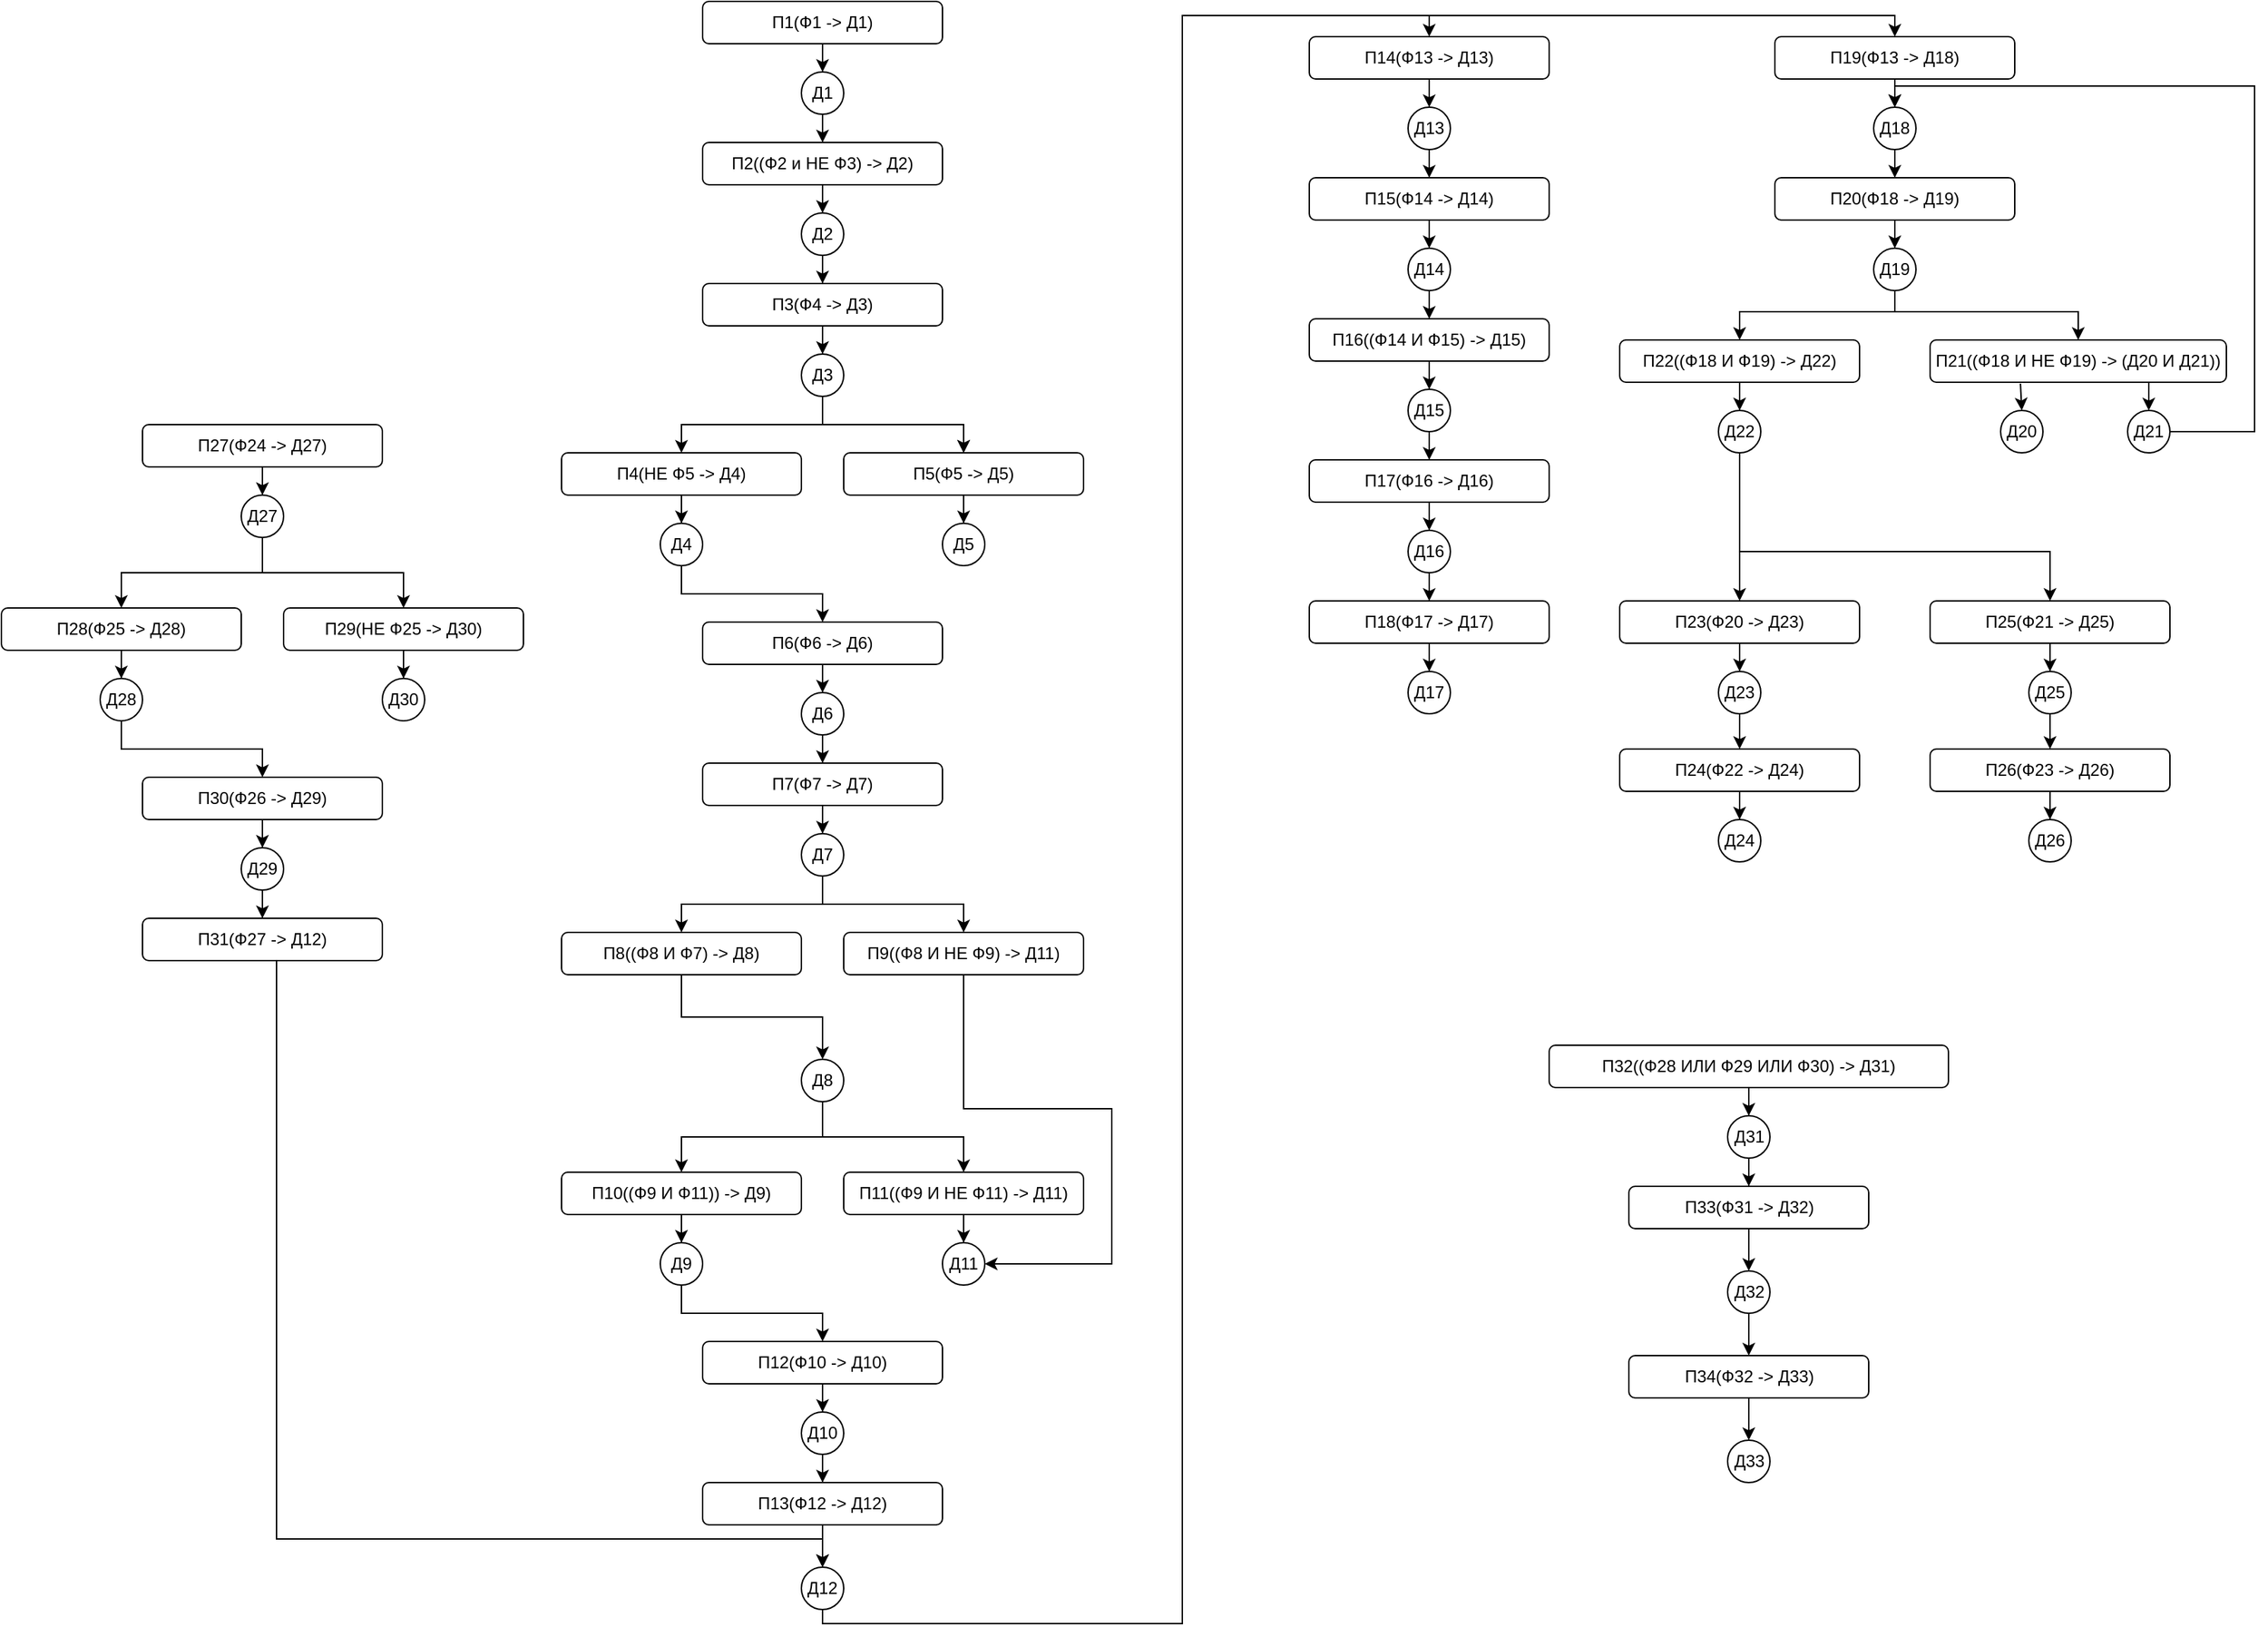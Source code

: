 <mxfile version="24.2.5" type="device">
  <diagram name="Page-1" id="ZLgIsd2GQY1Ue4OJyf-V">
    <mxGraphModel dx="1827" dy="2507" grid="1" gridSize="10" guides="1" tooltips="1" connect="1" arrows="1" fold="1" page="1" pageScale="1" pageWidth="1654" pageHeight="1169" math="0" shadow="0">
      <root>
        <mxCell id="0" />
        <mxCell id="1" parent="0" />
        <mxCell id="p7VZ8wHfGgYnBe9o3BZ7-6" value="" style="edgeStyle=orthogonalEdgeStyle;rounded=0;orthogonalLoop=1;jettySize=auto;html=1;" parent="1" source="p7VZ8wHfGgYnBe9o3BZ7-1" target="p7VZ8wHfGgYnBe9o3BZ7-3" edge="1">
          <mxGeometry relative="1" as="geometry" />
        </mxCell>
        <mxCell id="p7VZ8wHfGgYnBe9o3BZ7-1" value="П1(Ф1 -&amp;gt; Д1)" style="rounded=1;whiteSpace=wrap;html=1;" parent="1" vertex="1">
          <mxGeometry x="517" width="170" height="30" as="geometry" />
        </mxCell>
        <mxCell id="p7VZ8wHfGgYnBe9o3BZ7-14" value="" style="edgeStyle=orthogonalEdgeStyle;rounded=0;orthogonalLoop=1;jettySize=auto;html=1;" parent="1" source="p7VZ8wHfGgYnBe9o3BZ7-2" target="p7VZ8wHfGgYnBe9o3BZ7-8" edge="1">
          <mxGeometry relative="1" as="geometry" />
        </mxCell>
        <mxCell id="p7VZ8wHfGgYnBe9o3BZ7-2" value="П2((Ф2 и НЕ Ф3) -&amp;gt; Д2)" style="rounded=1;whiteSpace=wrap;html=1;" parent="1" vertex="1">
          <mxGeometry x="517" y="100" width="170" height="30" as="geometry" />
        </mxCell>
        <mxCell id="p7VZ8wHfGgYnBe9o3BZ7-5" style="edgeStyle=orthogonalEdgeStyle;rounded=0;orthogonalLoop=1;jettySize=auto;html=1;" parent="1" source="p7VZ8wHfGgYnBe9o3BZ7-3" target="p7VZ8wHfGgYnBe9o3BZ7-2" edge="1">
          <mxGeometry relative="1" as="geometry" />
        </mxCell>
        <mxCell id="p7VZ8wHfGgYnBe9o3BZ7-3" value="Д1" style="ellipse;whiteSpace=wrap;html=1;aspect=fixed;" parent="1" vertex="1">
          <mxGeometry x="587" y="50" width="30" height="30" as="geometry" />
        </mxCell>
        <mxCell id="p7VZ8wHfGgYnBe9o3BZ7-18" value="" style="edgeStyle=orthogonalEdgeStyle;rounded=0;orthogonalLoop=1;jettySize=auto;html=1;" parent="1" source="p7VZ8wHfGgYnBe9o3BZ7-7" target="p7VZ8wHfGgYnBe9o3BZ7-13" edge="1">
          <mxGeometry relative="1" as="geometry" />
        </mxCell>
        <mxCell id="p7VZ8wHfGgYnBe9o3BZ7-7" value="П3(Ф4 -&amp;gt; Д3)" style="rounded=1;whiteSpace=wrap;html=1;" parent="1" vertex="1">
          <mxGeometry x="517" y="200" width="170" height="30" as="geometry" />
        </mxCell>
        <mxCell id="p7VZ8wHfGgYnBe9o3BZ7-17" value="" style="edgeStyle=orthogonalEdgeStyle;rounded=0;orthogonalLoop=1;jettySize=auto;html=1;" parent="1" source="p7VZ8wHfGgYnBe9o3BZ7-8" target="p7VZ8wHfGgYnBe9o3BZ7-7" edge="1">
          <mxGeometry relative="1" as="geometry" />
        </mxCell>
        <mxCell id="p7VZ8wHfGgYnBe9o3BZ7-8" value="Д2" style="ellipse;whiteSpace=wrap;html=1;aspect=fixed;" parent="1" vertex="1">
          <mxGeometry x="587" y="150" width="30" height="30" as="geometry" />
        </mxCell>
        <mxCell id="p7VZ8wHfGgYnBe9o3BZ7-23" value="" style="edgeStyle=orthogonalEdgeStyle;rounded=0;orthogonalLoop=1;jettySize=auto;html=1;" parent="1" source="p7VZ8wHfGgYnBe9o3BZ7-13" target="p7VZ8wHfGgYnBe9o3BZ7-20" edge="1">
          <mxGeometry relative="1" as="geometry" />
        </mxCell>
        <mxCell id="p7VZ8wHfGgYnBe9o3BZ7-24" value="" style="edgeStyle=orthogonalEdgeStyle;rounded=0;orthogonalLoop=1;jettySize=auto;html=1;" parent="1" source="p7VZ8wHfGgYnBe9o3BZ7-13" target="p7VZ8wHfGgYnBe9o3BZ7-20" edge="1">
          <mxGeometry relative="1" as="geometry" />
        </mxCell>
        <mxCell id="p7VZ8wHfGgYnBe9o3BZ7-25" style="edgeStyle=orthogonalEdgeStyle;rounded=0;orthogonalLoop=1;jettySize=auto;html=1;" parent="1" source="p7VZ8wHfGgYnBe9o3BZ7-13" target="p7VZ8wHfGgYnBe9o3BZ7-19" edge="1">
          <mxGeometry relative="1" as="geometry" />
        </mxCell>
        <mxCell id="p7VZ8wHfGgYnBe9o3BZ7-13" value="Д3" style="ellipse;whiteSpace=wrap;html=1;aspect=fixed;" parent="1" vertex="1">
          <mxGeometry x="587" y="250" width="30" height="30" as="geometry" />
        </mxCell>
        <mxCell id="p7VZ8wHfGgYnBe9o3BZ7-27" value="" style="edgeStyle=orthogonalEdgeStyle;rounded=0;orthogonalLoop=1;jettySize=auto;html=1;" parent="1" source="p7VZ8wHfGgYnBe9o3BZ7-19" target="p7VZ8wHfGgYnBe9o3BZ7-21" edge="1">
          <mxGeometry relative="1" as="geometry" />
        </mxCell>
        <mxCell id="p7VZ8wHfGgYnBe9o3BZ7-19" value="П4(НЕ Ф5 -&amp;gt; Д4)" style="rounded=1;whiteSpace=wrap;html=1;" parent="1" vertex="1">
          <mxGeometry x="417" y="320" width="170" height="30" as="geometry" />
        </mxCell>
        <mxCell id="p7VZ8wHfGgYnBe9o3BZ7-26" value="" style="edgeStyle=orthogonalEdgeStyle;rounded=0;orthogonalLoop=1;jettySize=auto;html=1;" parent="1" source="p7VZ8wHfGgYnBe9o3BZ7-20" target="p7VZ8wHfGgYnBe9o3BZ7-22" edge="1">
          <mxGeometry relative="1" as="geometry" />
        </mxCell>
        <mxCell id="p7VZ8wHfGgYnBe9o3BZ7-20" value="П5(Ф5 -&amp;gt; Д5)" style="rounded=1;whiteSpace=wrap;html=1;" parent="1" vertex="1">
          <mxGeometry x="617" y="320" width="170" height="30" as="geometry" />
        </mxCell>
        <mxCell id="p7VZ8wHfGgYnBe9o3BZ7-29" style="edgeStyle=orthogonalEdgeStyle;rounded=0;orthogonalLoop=1;jettySize=auto;html=1;entryX=0.5;entryY=0;entryDx=0;entryDy=0;" parent="1" source="p7VZ8wHfGgYnBe9o3BZ7-21" target="p7VZ8wHfGgYnBe9o3BZ7-28" edge="1">
          <mxGeometry relative="1" as="geometry" />
        </mxCell>
        <mxCell id="p7VZ8wHfGgYnBe9o3BZ7-21" value="Д4" style="ellipse;whiteSpace=wrap;html=1;aspect=fixed;" parent="1" vertex="1">
          <mxGeometry x="487" y="370" width="30" height="30" as="geometry" />
        </mxCell>
        <mxCell id="p7VZ8wHfGgYnBe9o3BZ7-22" value="Д5" style="ellipse;whiteSpace=wrap;html=1;aspect=fixed;" parent="1" vertex="1">
          <mxGeometry x="687" y="370" width="30" height="30" as="geometry" />
        </mxCell>
        <mxCell id="p7VZ8wHfGgYnBe9o3BZ7-31" value="" style="edgeStyle=orthogonalEdgeStyle;rounded=0;orthogonalLoop=1;jettySize=auto;html=1;" parent="1" source="p7VZ8wHfGgYnBe9o3BZ7-28" target="p7VZ8wHfGgYnBe9o3BZ7-30" edge="1">
          <mxGeometry relative="1" as="geometry" />
        </mxCell>
        <mxCell id="p7VZ8wHfGgYnBe9o3BZ7-28" value="П6(Ф6 -&amp;gt; Д6)" style="rounded=1;whiteSpace=wrap;html=1;" parent="1" vertex="1">
          <mxGeometry x="517" y="440" width="170" height="30" as="geometry" />
        </mxCell>
        <mxCell id="p7VZ8wHfGgYnBe9o3BZ7-33" value="" style="edgeStyle=orthogonalEdgeStyle;rounded=0;orthogonalLoop=1;jettySize=auto;html=1;" parent="1" source="p7VZ8wHfGgYnBe9o3BZ7-30" target="p7VZ8wHfGgYnBe9o3BZ7-32" edge="1">
          <mxGeometry relative="1" as="geometry" />
        </mxCell>
        <mxCell id="p7VZ8wHfGgYnBe9o3BZ7-30" value="Д6" style="ellipse;whiteSpace=wrap;html=1;aspect=fixed;" parent="1" vertex="1">
          <mxGeometry x="587" y="490" width="30" height="30" as="geometry" />
        </mxCell>
        <mxCell id="p7VZ8wHfGgYnBe9o3BZ7-44" style="edgeStyle=orthogonalEdgeStyle;rounded=0;orthogonalLoop=1;jettySize=auto;html=1;entryX=0.5;entryY=0;entryDx=0;entryDy=0;" parent="1" source="p7VZ8wHfGgYnBe9o3BZ7-32" target="p7VZ8wHfGgYnBe9o3BZ7-34" edge="1">
          <mxGeometry relative="1" as="geometry" />
        </mxCell>
        <mxCell id="p7VZ8wHfGgYnBe9o3BZ7-32" value="П7(Ф7 -&amp;gt; Д7)" style="rounded=1;whiteSpace=wrap;html=1;" parent="1" vertex="1">
          <mxGeometry x="517" y="540" width="170" height="30" as="geometry" />
        </mxCell>
        <mxCell id="p7VZ8wHfGgYnBe9o3BZ7-45" value="" style="edgeStyle=orthogonalEdgeStyle;rounded=0;orthogonalLoop=1;jettySize=auto;html=1;" parent="1" source="p7VZ8wHfGgYnBe9o3BZ7-34" target="p7VZ8wHfGgYnBe9o3BZ7-39" edge="1">
          <mxGeometry relative="1" as="geometry" />
        </mxCell>
        <mxCell id="ZMnn8HYQ9eVqBwy3Rdqn-40" style="edgeStyle=orthogonalEdgeStyle;rounded=0;orthogonalLoop=1;jettySize=auto;html=1;" edge="1" parent="1" source="p7VZ8wHfGgYnBe9o3BZ7-34" target="ZMnn8HYQ9eVqBwy3Rdqn-39">
          <mxGeometry relative="1" as="geometry" />
        </mxCell>
        <mxCell id="p7VZ8wHfGgYnBe9o3BZ7-34" value="Д7" style="ellipse;whiteSpace=wrap;html=1;aspect=fixed;" parent="1" vertex="1">
          <mxGeometry x="587" y="590" width="30" height="30" as="geometry" />
        </mxCell>
        <mxCell id="ZMnn8HYQ9eVqBwy3Rdqn-34" style="edgeStyle=orthogonalEdgeStyle;rounded=0;orthogonalLoop=1;jettySize=auto;html=1;" edge="1" parent="1" source="p7VZ8wHfGgYnBe9o3BZ7-39" target="ZMnn8HYQ9eVqBwy3Rdqn-27">
          <mxGeometry relative="1" as="geometry" />
        </mxCell>
        <mxCell id="p7VZ8wHfGgYnBe9o3BZ7-39" value="П8((Ф8 И Ф7) -&amp;gt; Д8)" style="rounded=1;whiteSpace=wrap;html=1;" parent="1" vertex="1">
          <mxGeometry x="417" y="660" width="170" height="30" as="geometry" />
        </mxCell>
        <mxCell id="ZMnn8HYQ9eVqBwy3Rdqn-55" value="" style="edgeStyle=orthogonalEdgeStyle;rounded=0;orthogonalLoop=1;jettySize=auto;html=1;" edge="1" parent="1" source="ZMnn8HYQ9eVqBwy3Rdqn-5" target="ZMnn8HYQ9eVqBwy3Rdqn-54">
          <mxGeometry relative="1" as="geometry" />
        </mxCell>
        <mxCell id="ZMnn8HYQ9eVqBwy3Rdqn-5" value="Д10" style="ellipse;whiteSpace=wrap;html=1;aspect=fixed;" vertex="1" parent="1">
          <mxGeometry x="587" y="1000" width="30" height="30" as="geometry" />
        </mxCell>
        <mxCell id="ZMnn8HYQ9eVqBwy3Rdqn-25" value="Д11" style="ellipse;whiteSpace=wrap;html=1;aspect=fixed;" vertex="1" parent="1">
          <mxGeometry x="687" y="880" width="30" height="30" as="geometry" />
        </mxCell>
        <mxCell id="ZMnn8HYQ9eVqBwy3Rdqn-37" style="edgeStyle=orthogonalEdgeStyle;rounded=0;orthogonalLoop=1;jettySize=auto;html=1;" edge="1" parent="1" source="ZMnn8HYQ9eVqBwy3Rdqn-26" target="ZMnn8HYQ9eVqBwy3Rdqn-32">
          <mxGeometry relative="1" as="geometry" />
        </mxCell>
        <mxCell id="ZMnn8HYQ9eVqBwy3Rdqn-26" value="Д9" style="ellipse;whiteSpace=wrap;html=1;aspect=fixed;" vertex="1" parent="1">
          <mxGeometry x="487" y="880" width="30" height="30" as="geometry" />
        </mxCell>
        <mxCell id="ZMnn8HYQ9eVqBwy3Rdqn-35" style="edgeStyle=orthogonalEdgeStyle;rounded=0;orthogonalLoop=1;jettySize=auto;html=1;" edge="1" parent="1" source="ZMnn8HYQ9eVqBwy3Rdqn-27" target="ZMnn8HYQ9eVqBwy3Rdqn-31">
          <mxGeometry relative="1" as="geometry" />
        </mxCell>
        <mxCell id="ZMnn8HYQ9eVqBwy3Rdqn-47" style="edgeStyle=orthogonalEdgeStyle;rounded=0;orthogonalLoop=1;jettySize=auto;html=1;" edge="1" parent="1" source="ZMnn8HYQ9eVqBwy3Rdqn-27" target="ZMnn8HYQ9eVqBwy3Rdqn-44">
          <mxGeometry relative="1" as="geometry" />
        </mxCell>
        <mxCell id="ZMnn8HYQ9eVqBwy3Rdqn-27" value="Д8" style="ellipse;whiteSpace=wrap;html=1;aspect=fixed;" vertex="1" parent="1">
          <mxGeometry x="587" y="750" width="30" height="30" as="geometry" />
        </mxCell>
        <mxCell id="ZMnn8HYQ9eVqBwy3Rdqn-36" style="edgeStyle=orthogonalEdgeStyle;rounded=0;orthogonalLoop=1;jettySize=auto;html=1;" edge="1" parent="1" source="ZMnn8HYQ9eVqBwy3Rdqn-31" target="ZMnn8HYQ9eVqBwy3Rdqn-26">
          <mxGeometry relative="1" as="geometry" />
        </mxCell>
        <mxCell id="ZMnn8HYQ9eVqBwy3Rdqn-31" value="П10((&lt;span style=&quot;background-color: initial;&quot;&gt;Ф9 И Ф11)) -&amp;gt; Д9&lt;/span&gt;&lt;span style=&quot;background-color: initial;&quot;&gt;)&lt;/span&gt;" style="rounded=1;whiteSpace=wrap;html=1;" vertex="1" parent="1">
          <mxGeometry x="417" y="830" width="170" height="30" as="geometry" />
        </mxCell>
        <mxCell id="ZMnn8HYQ9eVqBwy3Rdqn-49" style="edgeStyle=orthogonalEdgeStyle;rounded=0;orthogonalLoop=1;jettySize=auto;html=1;" edge="1" parent="1" source="ZMnn8HYQ9eVqBwy3Rdqn-32" target="ZMnn8HYQ9eVqBwy3Rdqn-5">
          <mxGeometry relative="1" as="geometry" />
        </mxCell>
        <mxCell id="ZMnn8HYQ9eVqBwy3Rdqn-32" value="П12(Ф10 -&amp;gt; Д10)" style="rounded=1;whiteSpace=wrap;html=1;" vertex="1" parent="1">
          <mxGeometry x="517" y="950" width="170" height="30" as="geometry" />
        </mxCell>
        <mxCell id="ZMnn8HYQ9eVqBwy3Rdqn-137" style="edgeStyle=orthogonalEdgeStyle;rounded=0;orthogonalLoop=1;jettySize=auto;html=1;entryX=1;entryY=0.5;entryDx=0;entryDy=0;" edge="1" parent="1" source="ZMnn8HYQ9eVqBwy3Rdqn-39" target="ZMnn8HYQ9eVqBwy3Rdqn-25">
          <mxGeometry relative="1" as="geometry" />
        </mxCell>
        <mxCell id="ZMnn8HYQ9eVqBwy3Rdqn-39" value="П9((Ф8 И НЕ Ф9) -&amp;gt; Д11)" style="rounded=1;whiteSpace=wrap;html=1;" vertex="1" parent="1">
          <mxGeometry x="617" y="660" width="170" height="30" as="geometry" />
        </mxCell>
        <mxCell id="ZMnn8HYQ9eVqBwy3Rdqn-136" style="edgeStyle=orthogonalEdgeStyle;rounded=0;orthogonalLoop=1;jettySize=auto;html=1;entryX=0.5;entryY=0;entryDx=0;entryDy=0;" edge="1" parent="1" source="ZMnn8HYQ9eVqBwy3Rdqn-44" target="ZMnn8HYQ9eVqBwy3Rdqn-25">
          <mxGeometry relative="1" as="geometry" />
        </mxCell>
        <mxCell id="ZMnn8HYQ9eVqBwy3Rdqn-44" value="П11((Ф9 И НЕ Ф11) -&amp;gt; Д11)" style="rounded=1;whiteSpace=wrap;html=1;" vertex="1" parent="1">
          <mxGeometry x="617" y="830" width="170" height="30" as="geometry" />
        </mxCell>
        <mxCell id="ZMnn8HYQ9eVqBwy3Rdqn-63" style="edgeStyle=orthogonalEdgeStyle;rounded=0;orthogonalLoop=1;jettySize=auto;html=1;entryX=0.5;entryY=0;entryDx=0;entryDy=0;" edge="1" parent="1" source="ZMnn8HYQ9eVqBwy3Rdqn-52" target="ZMnn8HYQ9eVqBwy3Rdqn-59">
          <mxGeometry relative="1" as="geometry">
            <Array as="points">
              <mxPoint x="602" y="1150" />
              <mxPoint x="857" y="1150" />
              <mxPoint x="857" y="10" />
              <mxPoint x="1032" y="10" />
            </Array>
          </mxGeometry>
        </mxCell>
        <mxCell id="ZMnn8HYQ9eVqBwy3Rdqn-134" style="edgeStyle=orthogonalEdgeStyle;rounded=0;orthogonalLoop=1;jettySize=auto;html=1;entryX=0.5;entryY=0;entryDx=0;entryDy=0;" edge="1" parent="1" source="ZMnn8HYQ9eVqBwy3Rdqn-52" target="ZMnn8HYQ9eVqBwy3Rdqn-118">
          <mxGeometry relative="1" as="geometry">
            <Array as="points">
              <mxPoint x="602" y="1150" />
              <mxPoint x="857" y="1150" />
              <mxPoint x="857" y="10" />
              <mxPoint x="1362" y="10" />
            </Array>
          </mxGeometry>
        </mxCell>
        <mxCell id="ZMnn8HYQ9eVqBwy3Rdqn-52" value="Д12" style="ellipse;whiteSpace=wrap;html=1;aspect=fixed;" vertex="1" parent="1">
          <mxGeometry x="587" y="1110" width="30" height="30" as="geometry" />
        </mxCell>
        <mxCell id="ZMnn8HYQ9eVqBwy3Rdqn-53" style="edgeStyle=orthogonalEdgeStyle;rounded=0;orthogonalLoop=1;jettySize=auto;html=1;" edge="1" parent="1" source="ZMnn8HYQ9eVqBwy3Rdqn-54" target="ZMnn8HYQ9eVqBwy3Rdqn-52">
          <mxGeometry relative="1" as="geometry" />
        </mxCell>
        <mxCell id="ZMnn8HYQ9eVqBwy3Rdqn-54" value="П13(Ф12 -&amp;gt; Д12&lt;span style=&quot;background-color: initial;&quot;&gt;)&lt;/span&gt;" style="rounded=1;whiteSpace=wrap;html=1;" vertex="1" parent="1">
          <mxGeometry x="517" y="1050" width="170" height="30" as="geometry" />
        </mxCell>
        <mxCell id="ZMnn8HYQ9eVqBwy3Rdqn-56" value="" style="edgeStyle=orthogonalEdgeStyle;rounded=0;orthogonalLoop=1;jettySize=auto;html=1;" edge="1" parent="1" source="ZMnn8HYQ9eVqBwy3Rdqn-57" target="ZMnn8HYQ9eVqBwy3Rdqn-62">
          <mxGeometry relative="1" as="geometry" />
        </mxCell>
        <mxCell id="ZMnn8HYQ9eVqBwy3Rdqn-57" value="Д13" style="ellipse;whiteSpace=wrap;html=1;aspect=fixed;" vertex="1" parent="1">
          <mxGeometry x="1017" y="75" width="30" height="30" as="geometry" />
        </mxCell>
        <mxCell id="ZMnn8HYQ9eVqBwy3Rdqn-58" style="edgeStyle=orthogonalEdgeStyle;rounded=0;orthogonalLoop=1;jettySize=auto;html=1;" edge="1" parent="1" source="ZMnn8HYQ9eVqBwy3Rdqn-59" target="ZMnn8HYQ9eVqBwy3Rdqn-57">
          <mxGeometry relative="1" as="geometry" />
        </mxCell>
        <mxCell id="ZMnn8HYQ9eVqBwy3Rdqn-59" value="П14(Ф13 -&amp;gt; Д13)" style="rounded=1;whiteSpace=wrap;html=1;" vertex="1" parent="1">
          <mxGeometry x="947" y="25" width="170" height="30" as="geometry" />
        </mxCell>
        <mxCell id="ZMnn8HYQ9eVqBwy3Rdqn-68" value="" style="edgeStyle=orthogonalEdgeStyle;rounded=0;orthogonalLoop=1;jettySize=auto;html=1;" edge="1" parent="1" source="ZMnn8HYQ9eVqBwy3Rdqn-60" target="ZMnn8HYQ9eVqBwy3Rdqn-67">
          <mxGeometry relative="1" as="geometry" />
        </mxCell>
        <mxCell id="ZMnn8HYQ9eVqBwy3Rdqn-60" value="Д14" style="ellipse;whiteSpace=wrap;html=1;aspect=fixed;" vertex="1" parent="1">
          <mxGeometry x="1017" y="175" width="30" height="30" as="geometry" />
        </mxCell>
        <mxCell id="ZMnn8HYQ9eVqBwy3Rdqn-61" style="edgeStyle=orthogonalEdgeStyle;rounded=0;orthogonalLoop=1;jettySize=auto;html=1;" edge="1" parent="1" source="ZMnn8HYQ9eVqBwy3Rdqn-62" target="ZMnn8HYQ9eVqBwy3Rdqn-60">
          <mxGeometry relative="1" as="geometry" />
        </mxCell>
        <mxCell id="ZMnn8HYQ9eVqBwy3Rdqn-62" value="П15(Ф14 -&amp;gt; Д14&lt;span style=&quot;background-color: initial;&quot;&gt;)&lt;/span&gt;" style="rounded=1;whiteSpace=wrap;html=1;" vertex="1" parent="1">
          <mxGeometry x="947" y="125" width="170" height="30" as="geometry" />
        </mxCell>
        <mxCell id="ZMnn8HYQ9eVqBwy3Rdqn-72" value="" style="edgeStyle=orthogonalEdgeStyle;rounded=0;orthogonalLoop=1;jettySize=auto;html=1;" edge="1" parent="1" source="ZMnn8HYQ9eVqBwy3Rdqn-65" target="ZMnn8HYQ9eVqBwy3Rdqn-71">
          <mxGeometry relative="1" as="geometry" />
        </mxCell>
        <mxCell id="ZMnn8HYQ9eVqBwy3Rdqn-65" value="Д15" style="ellipse;whiteSpace=wrap;html=1;aspect=fixed;" vertex="1" parent="1">
          <mxGeometry x="1017" y="275" width="30" height="30" as="geometry" />
        </mxCell>
        <mxCell id="ZMnn8HYQ9eVqBwy3Rdqn-66" style="edgeStyle=orthogonalEdgeStyle;rounded=0;orthogonalLoop=1;jettySize=auto;html=1;" edge="1" parent="1" source="ZMnn8HYQ9eVqBwy3Rdqn-67" target="ZMnn8HYQ9eVqBwy3Rdqn-65">
          <mxGeometry relative="1" as="geometry" />
        </mxCell>
        <mxCell id="ZMnn8HYQ9eVqBwy3Rdqn-67" value="П16((Ф14 И Ф15) -&amp;gt; Д15&lt;span style=&quot;background-color: initial;&quot;&gt;)&lt;/span&gt;" style="rounded=1;whiteSpace=wrap;html=1;" vertex="1" parent="1">
          <mxGeometry x="947" y="225" width="170" height="30" as="geometry" />
        </mxCell>
        <mxCell id="ZMnn8HYQ9eVqBwy3Rdqn-76" value="" style="edgeStyle=orthogonalEdgeStyle;rounded=0;orthogonalLoop=1;jettySize=auto;html=1;" edge="1" parent="1" source="ZMnn8HYQ9eVqBwy3Rdqn-69" target="ZMnn8HYQ9eVqBwy3Rdqn-75">
          <mxGeometry relative="1" as="geometry" />
        </mxCell>
        <mxCell id="ZMnn8HYQ9eVqBwy3Rdqn-69" value="Д16" style="ellipse;whiteSpace=wrap;html=1;aspect=fixed;" vertex="1" parent="1">
          <mxGeometry x="1017" y="375" width="30" height="30" as="geometry" />
        </mxCell>
        <mxCell id="ZMnn8HYQ9eVqBwy3Rdqn-70" style="edgeStyle=orthogonalEdgeStyle;rounded=0;orthogonalLoop=1;jettySize=auto;html=1;" edge="1" parent="1" source="ZMnn8HYQ9eVqBwy3Rdqn-71" target="ZMnn8HYQ9eVqBwy3Rdqn-69">
          <mxGeometry relative="1" as="geometry" />
        </mxCell>
        <mxCell id="ZMnn8HYQ9eVqBwy3Rdqn-71" value="П17(Ф16 -&amp;gt; Д16&lt;span style=&quot;background-color: initial;&quot;&gt;)&lt;/span&gt;" style="rounded=1;whiteSpace=wrap;html=1;" vertex="1" parent="1">
          <mxGeometry x="947" y="325" width="170" height="30" as="geometry" />
        </mxCell>
        <mxCell id="ZMnn8HYQ9eVqBwy3Rdqn-73" value="Д17" style="ellipse;whiteSpace=wrap;html=1;aspect=fixed;" vertex="1" parent="1">
          <mxGeometry x="1017" y="475" width="30" height="30" as="geometry" />
        </mxCell>
        <mxCell id="ZMnn8HYQ9eVqBwy3Rdqn-74" style="edgeStyle=orthogonalEdgeStyle;rounded=0;orthogonalLoop=1;jettySize=auto;html=1;" edge="1" parent="1" source="ZMnn8HYQ9eVqBwy3Rdqn-75" target="ZMnn8HYQ9eVqBwy3Rdqn-73">
          <mxGeometry relative="1" as="geometry" />
        </mxCell>
        <mxCell id="ZMnn8HYQ9eVqBwy3Rdqn-75" value="П18(Ф17 -&amp;gt; Д17&lt;span style=&quot;background-color: initial;&quot;&gt;)&lt;/span&gt;" style="rounded=1;whiteSpace=wrap;html=1;" vertex="1" parent="1">
          <mxGeometry x="947" y="425" width="170" height="30" as="geometry" />
        </mxCell>
        <mxCell id="ZMnn8HYQ9eVqBwy3Rdqn-115" value="" style="edgeStyle=orthogonalEdgeStyle;rounded=0;orthogonalLoop=1;jettySize=auto;html=1;" edge="1" parent="1" source="ZMnn8HYQ9eVqBwy3Rdqn-116" target="ZMnn8HYQ9eVqBwy3Rdqn-122">
          <mxGeometry relative="1" as="geometry" />
        </mxCell>
        <mxCell id="ZMnn8HYQ9eVqBwy3Rdqn-116" value="Д18" style="ellipse;whiteSpace=wrap;html=1;aspect=fixed;" vertex="1" parent="1">
          <mxGeometry x="1347" y="75" width="30" height="30" as="geometry" />
        </mxCell>
        <mxCell id="ZMnn8HYQ9eVqBwy3Rdqn-117" style="edgeStyle=orthogonalEdgeStyle;rounded=0;orthogonalLoop=1;jettySize=auto;html=1;" edge="1" parent="1" source="ZMnn8HYQ9eVqBwy3Rdqn-118" target="ZMnn8HYQ9eVqBwy3Rdqn-116">
          <mxGeometry relative="1" as="geometry" />
        </mxCell>
        <mxCell id="ZMnn8HYQ9eVqBwy3Rdqn-118" value="П19(Ф13 -&amp;gt; Д18)" style="rounded=1;whiteSpace=wrap;html=1;" vertex="1" parent="1">
          <mxGeometry x="1277" y="25" width="170" height="30" as="geometry" />
        </mxCell>
        <mxCell id="ZMnn8HYQ9eVqBwy3Rdqn-142" style="edgeStyle=orthogonalEdgeStyle;rounded=0;orthogonalLoop=1;jettySize=auto;html=1;entryX=0.5;entryY=0;entryDx=0;entryDy=0;" edge="1" parent="1" source="ZMnn8HYQ9eVqBwy3Rdqn-120" target="ZMnn8HYQ9eVqBwy3Rdqn-140">
          <mxGeometry relative="1" as="geometry">
            <Array as="points">
              <mxPoint x="1362" y="220" />
              <mxPoint x="1252" y="220" />
            </Array>
          </mxGeometry>
        </mxCell>
        <mxCell id="ZMnn8HYQ9eVqBwy3Rdqn-146" style="edgeStyle=orthogonalEdgeStyle;rounded=0;orthogonalLoop=1;jettySize=auto;html=1;entryX=0.5;entryY=0;entryDx=0;entryDy=0;" edge="1" parent="1" source="ZMnn8HYQ9eVqBwy3Rdqn-120" target="ZMnn8HYQ9eVqBwy3Rdqn-145">
          <mxGeometry relative="1" as="geometry">
            <Array as="points">
              <mxPoint x="1362" y="220" />
              <mxPoint x="1492" y="220" />
            </Array>
          </mxGeometry>
        </mxCell>
        <mxCell id="ZMnn8HYQ9eVqBwy3Rdqn-120" value="Д19" style="ellipse;whiteSpace=wrap;html=1;aspect=fixed;" vertex="1" parent="1">
          <mxGeometry x="1347" y="175" width="30" height="30" as="geometry" />
        </mxCell>
        <mxCell id="ZMnn8HYQ9eVqBwy3Rdqn-121" style="edgeStyle=orthogonalEdgeStyle;rounded=0;orthogonalLoop=1;jettySize=auto;html=1;" edge="1" parent="1" source="ZMnn8HYQ9eVqBwy3Rdqn-122" target="ZMnn8HYQ9eVqBwy3Rdqn-120">
          <mxGeometry relative="1" as="geometry" />
        </mxCell>
        <mxCell id="ZMnn8HYQ9eVqBwy3Rdqn-122" value="П20(Ф18 -&amp;gt; Д19&lt;span style=&quot;background-color: initial;&quot;&gt;)&lt;/span&gt;" style="rounded=1;whiteSpace=wrap;html=1;" vertex="1" parent="1">
          <mxGeometry x="1277" y="125" width="170" height="30" as="geometry" />
        </mxCell>
        <mxCell id="ZMnn8HYQ9eVqBwy3Rdqn-172" style="edgeStyle=orthogonalEdgeStyle;rounded=0;orthogonalLoop=1;jettySize=auto;html=1;entryX=0.5;entryY=0;entryDx=0;entryDy=0;" edge="1" parent="1" source="ZMnn8HYQ9eVqBwy3Rdqn-138" target="ZMnn8HYQ9eVqBwy3Rdqn-156">
          <mxGeometry relative="1" as="geometry" />
        </mxCell>
        <mxCell id="ZMnn8HYQ9eVqBwy3Rdqn-173" style="edgeStyle=orthogonalEdgeStyle;rounded=0;orthogonalLoop=1;jettySize=auto;html=1;" edge="1" parent="1" source="ZMnn8HYQ9eVqBwy3Rdqn-138" target="ZMnn8HYQ9eVqBwy3Rdqn-168">
          <mxGeometry relative="1" as="geometry">
            <Array as="points">
              <mxPoint x="1252" y="390" />
              <mxPoint x="1472" y="390" />
            </Array>
          </mxGeometry>
        </mxCell>
        <mxCell id="ZMnn8HYQ9eVqBwy3Rdqn-138" value="Д22" style="ellipse;whiteSpace=wrap;html=1;aspect=fixed;" vertex="1" parent="1">
          <mxGeometry x="1237" y="290" width="30" height="30" as="geometry" />
        </mxCell>
        <mxCell id="ZMnn8HYQ9eVqBwy3Rdqn-139" style="edgeStyle=orthogonalEdgeStyle;rounded=0;orthogonalLoop=1;jettySize=auto;html=1;" edge="1" parent="1" source="ZMnn8HYQ9eVqBwy3Rdqn-140" target="ZMnn8HYQ9eVqBwy3Rdqn-138">
          <mxGeometry relative="1" as="geometry" />
        </mxCell>
        <mxCell id="ZMnn8HYQ9eVqBwy3Rdqn-140" value="П22((Ф18 И Ф19) -&amp;gt; Д22&lt;span style=&quot;background-color: initial;&quot;&gt;)&lt;/span&gt;" style="rounded=1;whiteSpace=wrap;html=1;" vertex="1" parent="1">
          <mxGeometry x="1167" y="240" width="170" height="30" as="geometry" />
        </mxCell>
        <mxCell id="ZMnn8HYQ9eVqBwy3Rdqn-143" value="Д20" style="ellipse;whiteSpace=wrap;html=1;aspect=fixed;" vertex="1" parent="1">
          <mxGeometry x="1437" y="290" width="30" height="30" as="geometry" />
        </mxCell>
        <mxCell id="ZMnn8HYQ9eVqBwy3Rdqn-148" style="edgeStyle=orthogonalEdgeStyle;rounded=0;orthogonalLoop=1;jettySize=auto;html=1;entryX=0.5;entryY=0;entryDx=0;entryDy=0;exitX=0.305;exitY=1.033;exitDx=0;exitDy=0;exitPerimeter=0;" edge="1" parent="1" source="ZMnn8HYQ9eVqBwy3Rdqn-145" target="ZMnn8HYQ9eVqBwy3Rdqn-143">
          <mxGeometry relative="1" as="geometry" />
        </mxCell>
        <mxCell id="ZMnn8HYQ9eVqBwy3Rdqn-151" style="edgeStyle=orthogonalEdgeStyle;rounded=0;orthogonalLoop=1;jettySize=auto;html=1;exitX=0.75;exitY=1;exitDx=0;exitDy=0;entryX=0.5;entryY=0;entryDx=0;entryDy=0;" edge="1" parent="1" source="ZMnn8HYQ9eVqBwy3Rdqn-145" target="ZMnn8HYQ9eVqBwy3Rdqn-147">
          <mxGeometry relative="1" as="geometry" />
        </mxCell>
        <mxCell id="ZMnn8HYQ9eVqBwy3Rdqn-145" value="П21((Ф18 И НЕ Ф19) -&amp;gt; (Д20 И Д21)&lt;span style=&quot;background-color: initial;&quot;&gt;)&lt;/span&gt;" style="rounded=1;whiteSpace=wrap;html=1;" vertex="1" parent="1">
          <mxGeometry x="1387" y="240" width="210" height="30" as="geometry" />
        </mxCell>
        <mxCell id="ZMnn8HYQ9eVqBwy3Rdqn-152" style="edgeStyle=orthogonalEdgeStyle;rounded=0;orthogonalLoop=1;jettySize=auto;html=1;entryX=0.5;entryY=0;entryDx=0;entryDy=0;" edge="1" parent="1" source="ZMnn8HYQ9eVqBwy3Rdqn-147" target="ZMnn8HYQ9eVqBwy3Rdqn-116">
          <mxGeometry relative="1" as="geometry">
            <Array as="points">
              <mxPoint x="1617" y="305" />
              <mxPoint x="1617" y="60" />
              <mxPoint x="1362" y="60" />
            </Array>
          </mxGeometry>
        </mxCell>
        <mxCell id="ZMnn8HYQ9eVqBwy3Rdqn-147" value="Д21" style="ellipse;whiteSpace=wrap;html=1;aspect=fixed;" vertex="1" parent="1">
          <mxGeometry x="1527" y="290" width="30" height="30" as="geometry" />
        </mxCell>
        <mxCell id="ZMnn8HYQ9eVqBwy3Rdqn-164" value="" style="edgeStyle=orthogonalEdgeStyle;rounded=0;orthogonalLoop=1;jettySize=auto;html=1;" edge="1" parent="1" source="ZMnn8HYQ9eVqBwy3Rdqn-154" target="ZMnn8HYQ9eVqBwy3Rdqn-163">
          <mxGeometry relative="1" as="geometry" />
        </mxCell>
        <mxCell id="ZMnn8HYQ9eVqBwy3Rdqn-154" value="Д23" style="ellipse;whiteSpace=wrap;html=1;aspect=fixed;" vertex="1" parent="1">
          <mxGeometry x="1237" y="475" width="30" height="30" as="geometry" />
        </mxCell>
        <mxCell id="ZMnn8HYQ9eVqBwy3Rdqn-155" style="edgeStyle=orthogonalEdgeStyle;rounded=0;orthogonalLoop=1;jettySize=auto;html=1;" edge="1" parent="1" source="ZMnn8HYQ9eVqBwy3Rdqn-156" target="ZMnn8HYQ9eVqBwy3Rdqn-154">
          <mxGeometry relative="1" as="geometry" />
        </mxCell>
        <mxCell id="ZMnn8HYQ9eVqBwy3Rdqn-156" value="П23(Ф20 -&amp;gt; Д23&lt;span style=&quot;background-color: initial;&quot;&gt;)&lt;/span&gt;" style="rounded=1;whiteSpace=wrap;html=1;" vertex="1" parent="1">
          <mxGeometry x="1167" y="425" width="170" height="30" as="geometry" />
        </mxCell>
        <mxCell id="ZMnn8HYQ9eVqBwy3Rdqn-161" value="Д24" style="ellipse;whiteSpace=wrap;html=1;aspect=fixed;" vertex="1" parent="1">
          <mxGeometry x="1237" y="580" width="30" height="30" as="geometry" />
        </mxCell>
        <mxCell id="ZMnn8HYQ9eVqBwy3Rdqn-162" style="edgeStyle=orthogonalEdgeStyle;rounded=0;orthogonalLoop=1;jettySize=auto;html=1;" edge="1" parent="1" source="ZMnn8HYQ9eVqBwy3Rdqn-163" target="ZMnn8HYQ9eVqBwy3Rdqn-161">
          <mxGeometry relative="1" as="geometry" />
        </mxCell>
        <mxCell id="ZMnn8HYQ9eVqBwy3Rdqn-163" value="П24(Ф22 -&amp;gt; Д24&lt;span style=&quot;background-color: initial;&quot;&gt;)&lt;/span&gt;" style="rounded=1;whiteSpace=wrap;html=1;" vertex="1" parent="1">
          <mxGeometry x="1167" y="530" width="170" height="30" as="geometry" />
        </mxCell>
        <mxCell id="ZMnn8HYQ9eVqBwy3Rdqn-165" value="" style="edgeStyle=orthogonalEdgeStyle;rounded=0;orthogonalLoop=1;jettySize=auto;html=1;" edge="1" parent="1" source="ZMnn8HYQ9eVqBwy3Rdqn-166" target="ZMnn8HYQ9eVqBwy3Rdqn-171">
          <mxGeometry relative="1" as="geometry" />
        </mxCell>
        <mxCell id="ZMnn8HYQ9eVqBwy3Rdqn-166" value="Д25" style="ellipse;whiteSpace=wrap;html=1;aspect=fixed;" vertex="1" parent="1">
          <mxGeometry x="1457" y="475" width="30" height="30" as="geometry" />
        </mxCell>
        <mxCell id="ZMnn8HYQ9eVqBwy3Rdqn-167" style="edgeStyle=orthogonalEdgeStyle;rounded=0;orthogonalLoop=1;jettySize=auto;html=1;" edge="1" parent="1" source="ZMnn8HYQ9eVqBwy3Rdqn-168" target="ZMnn8HYQ9eVqBwy3Rdqn-166">
          <mxGeometry relative="1" as="geometry" />
        </mxCell>
        <mxCell id="ZMnn8HYQ9eVqBwy3Rdqn-168" value="П25(Ф21 -&amp;gt; Д25&lt;span style=&quot;background-color: initial;&quot;&gt;)&lt;/span&gt;" style="rounded=1;whiteSpace=wrap;html=1;" vertex="1" parent="1">
          <mxGeometry x="1387" y="425" width="170" height="30" as="geometry" />
        </mxCell>
        <mxCell id="ZMnn8HYQ9eVqBwy3Rdqn-169" value="Д26" style="ellipse;whiteSpace=wrap;html=1;aspect=fixed;" vertex="1" parent="1">
          <mxGeometry x="1457" y="580" width="30" height="30" as="geometry" />
        </mxCell>
        <mxCell id="ZMnn8HYQ9eVqBwy3Rdqn-170" style="edgeStyle=orthogonalEdgeStyle;rounded=0;orthogonalLoop=1;jettySize=auto;html=1;" edge="1" parent="1" source="ZMnn8HYQ9eVqBwy3Rdqn-171" target="ZMnn8HYQ9eVqBwy3Rdqn-169">
          <mxGeometry relative="1" as="geometry" />
        </mxCell>
        <mxCell id="ZMnn8HYQ9eVqBwy3Rdqn-171" value="П26(Ф23 -&amp;gt; Д26&lt;span style=&quot;background-color: initial;&quot;&gt;)&lt;/span&gt;" style="rounded=1;whiteSpace=wrap;html=1;" vertex="1" parent="1">
          <mxGeometry x="1387" y="530" width="170" height="30" as="geometry" />
        </mxCell>
        <mxCell id="ZMnn8HYQ9eVqBwy3Rdqn-181" value="" style="edgeStyle=orthogonalEdgeStyle;rounded=0;orthogonalLoop=1;jettySize=auto;html=1;" edge="1" parent="1" source="ZMnn8HYQ9eVqBwy3Rdqn-182" target="ZMnn8HYQ9eVqBwy3Rdqn-187">
          <mxGeometry relative="1" as="geometry" />
        </mxCell>
        <mxCell id="ZMnn8HYQ9eVqBwy3Rdqn-191" style="edgeStyle=orthogonalEdgeStyle;rounded=0;orthogonalLoop=1;jettySize=auto;html=1;" edge="1" parent="1" source="ZMnn8HYQ9eVqBwy3Rdqn-182" target="ZMnn8HYQ9eVqBwy3Rdqn-190">
          <mxGeometry relative="1" as="geometry" />
        </mxCell>
        <mxCell id="ZMnn8HYQ9eVqBwy3Rdqn-182" value="Д27" style="ellipse;whiteSpace=wrap;html=1;aspect=fixed;" vertex="1" parent="1">
          <mxGeometry x="190" y="350" width="30" height="30" as="geometry" />
        </mxCell>
        <mxCell id="ZMnn8HYQ9eVqBwy3Rdqn-183" style="edgeStyle=orthogonalEdgeStyle;rounded=0;orthogonalLoop=1;jettySize=auto;html=1;" edge="1" parent="1" source="ZMnn8HYQ9eVqBwy3Rdqn-184" target="ZMnn8HYQ9eVqBwy3Rdqn-182">
          <mxGeometry relative="1" as="geometry" />
        </mxCell>
        <mxCell id="ZMnn8HYQ9eVqBwy3Rdqn-184" value="П27(Ф24 -&amp;gt; Д27&lt;span style=&quot;background-color: initial;&quot;&gt;)&lt;/span&gt;" style="rounded=1;whiteSpace=wrap;html=1;" vertex="1" parent="1">
          <mxGeometry x="120" y="300" width="170" height="30" as="geometry" />
        </mxCell>
        <mxCell id="ZMnn8HYQ9eVqBwy3Rdqn-195" style="edgeStyle=orthogonalEdgeStyle;rounded=0;orthogonalLoop=1;jettySize=auto;html=1;" edge="1" parent="1" source="ZMnn8HYQ9eVqBwy3Rdqn-185" target="ZMnn8HYQ9eVqBwy3Rdqn-194">
          <mxGeometry relative="1" as="geometry" />
        </mxCell>
        <mxCell id="ZMnn8HYQ9eVqBwy3Rdqn-185" value="Д28" style="ellipse;whiteSpace=wrap;html=1;aspect=fixed;" vertex="1" parent="1">
          <mxGeometry x="90" y="480" width="30" height="30" as="geometry" />
        </mxCell>
        <mxCell id="ZMnn8HYQ9eVqBwy3Rdqn-186" style="edgeStyle=orthogonalEdgeStyle;rounded=0;orthogonalLoop=1;jettySize=auto;html=1;" edge="1" parent="1" source="ZMnn8HYQ9eVqBwy3Rdqn-187" target="ZMnn8HYQ9eVqBwy3Rdqn-185">
          <mxGeometry relative="1" as="geometry" />
        </mxCell>
        <mxCell id="ZMnn8HYQ9eVqBwy3Rdqn-187" value="П28(Ф25 -&amp;gt; Д28&lt;span style=&quot;background-color: initial;&quot;&gt;)&lt;/span&gt;" style="rounded=1;whiteSpace=wrap;html=1;" vertex="1" parent="1">
          <mxGeometry x="20" y="430" width="170" height="30" as="geometry" />
        </mxCell>
        <mxCell id="ZMnn8HYQ9eVqBwy3Rdqn-188" value="Д30" style="ellipse;whiteSpace=wrap;html=1;aspect=fixed;" vertex="1" parent="1">
          <mxGeometry x="290" y="480" width="30" height="30" as="geometry" />
        </mxCell>
        <mxCell id="ZMnn8HYQ9eVqBwy3Rdqn-189" style="edgeStyle=orthogonalEdgeStyle;rounded=0;orthogonalLoop=1;jettySize=auto;html=1;" edge="1" parent="1" source="ZMnn8HYQ9eVqBwy3Rdqn-190" target="ZMnn8HYQ9eVqBwy3Rdqn-188">
          <mxGeometry relative="1" as="geometry" />
        </mxCell>
        <mxCell id="ZMnn8HYQ9eVqBwy3Rdqn-190" value="П29(НЕ Ф25 -&amp;gt; Д30&lt;span style=&quot;background-color: initial;&quot;&gt;)&lt;/span&gt;" style="rounded=1;whiteSpace=wrap;html=1;" vertex="1" parent="1">
          <mxGeometry x="220" y="430" width="170" height="30" as="geometry" />
        </mxCell>
        <mxCell id="ZMnn8HYQ9eVqBwy3Rdqn-199" value="" style="edgeStyle=orthogonalEdgeStyle;rounded=0;orthogonalLoop=1;jettySize=auto;html=1;" edge="1" parent="1" source="ZMnn8HYQ9eVqBwy3Rdqn-192" target="ZMnn8HYQ9eVqBwy3Rdqn-198">
          <mxGeometry relative="1" as="geometry" />
        </mxCell>
        <mxCell id="ZMnn8HYQ9eVqBwy3Rdqn-192" value="Д29" style="ellipse;whiteSpace=wrap;html=1;aspect=fixed;" vertex="1" parent="1">
          <mxGeometry x="190" y="600" width="30" height="30" as="geometry" />
        </mxCell>
        <mxCell id="ZMnn8HYQ9eVqBwy3Rdqn-193" style="edgeStyle=orthogonalEdgeStyle;rounded=0;orthogonalLoop=1;jettySize=auto;html=1;" edge="1" parent="1" source="ZMnn8HYQ9eVqBwy3Rdqn-194" target="ZMnn8HYQ9eVqBwy3Rdqn-192">
          <mxGeometry relative="1" as="geometry" />
        </mxCell>
        <mxCell id="ZMnn8HYQ9eVqBwy3Rdqn-194" value="П30(Ф26 -&amp;gt; Д29&lt;span style=&quot;background-color: initial;&quot;&gt;)&lt;/span&gt;" style="rounded=1;whiteSpace=wrap;html=1;" vertex="1" parent="1">
          <mxGeometry x="120" y="550" width="170" height="30" as="geometry" />
        </mxCell>
        <mxCell id="ZMnn8HYQ9eVqBwy3Rdqn-200" style="edgeStyle=orthogonalEdgeStyle;rounded=0;orthogonalLoop=1;jettySize=auto;html=1;exitX=0.5;exitY=1;exitDx=0;exitDy=0;" edge="1" parent="1" source="ZMnn8HYQ9eVqBwy3Rdqn-198" target="ZMnn8HYQ9eVqBwy3Rdqn-52">
          <mxGeometry relative="1" as="geometry">
            <Array as="points">
              <mxPoint x="215" y="1090" />
              <mxPoint x="602" y="1090" />
            </Array>
          </mxGeometry>
        </mxCell>
        <mxCell id="ZMnn8HYQ9eVqBwy3Rdqn-198" value="П31(Ф27 -&amp;gt; Д12&lt;span style=&quot;background-color: initial;&quot;&gt;)&lt;/span&gt;" style="rounded=1;whiteSpace=wrap;html=1;" vertex="1" parent="1">
          <mxGeometry x="120" y="650" width="170" height="30" as="geometry" />
        </mxCell>
        <mxCell id="ZMnn8HYQ9eVqBwy3Rdqn-208" value="" style="edgeStyle=orthogonalEdgeStyle;rounded=0;orthogonalLoop=1;jettySize=auto;html=1;" edge="1" parent="1" source="ZMnn8HYQ9eVqBwy3Rdqn-202" target="ZMnn8HYQ9eVqBwy3Rdqn-207">
          <mxGeometry relative="1" as="geometry" />
        </mxCell>
        <mxCell id="ZMnn8HYQ9eVqBwy3Rdqn-202" value="Д31" style="ellipse;whiteSpace=wrap;html=1;aspect=fixed;" vertex="1" parent="1">
          <mxGeometry x="1243.5" y="790" width="30" height="30" as="geometry" />
        </mxCell>
        <mxCell id="ZMnn8HYQ9eVqBwy3Rdqn-203" style="edgeStyle=orthogonalEdgeStyle;rounded=0;orthogonalLoop=1;jettySize=auto;html=1;" edge="1" parent="1" source="ZMnn8HYQ9eVqBwy3Rdqn-204" target="ZMnn8HYQ9eVqBwy3Rdqn-202">
          <mxGeometry relative="1" as="geometry" />
        </mxCell>
        <mxCell id="ZMnn8HYQ9eVqBwy3Rdqn-204" value="П32((Ф28 ИЛИ Ф29 ИЛИ Ф30) -&amp;gt; Д31&lt;span style=&quot;background-color: initial;&quot;&gt;)&lt;/span&gt;" style="rounded=1;whiteSpace=wrap;html=1;" vertex="1" parent="1">
          <mxGeometry x="1117" y="740" width="283" height="30" as="geometry" />
        </mxCell>
        <mxCell id="ZMnn8HYQ9eVqBwy3Rdqn-213" value="" style="edgeStyle=orthogonalEdgeStyle;rounded=0;orthogonalLoop=1;jettySize=auto;html=1;" edge="1" parent="1" source="ZMnn8HYQ9eVqBwy3Rdqn-205" target="ZMnn8HYQ9eVqBwy3Rdqn-212">
          <mxGeometry relative="1" as="geometry" />
        </mxCell>
        <mxCell id="ZMnn8HYQ9eVqBwy3Rdqn-205" value="Д32" style="ellipse;whiteSpace=wrap;html=1;aspect=fixed;" vertex="1" parent="1">
          <mxGeometry x="1243.5" y="900" width="30" height="30" as="geometry" />
        </mxCell>
        <mxCell id="ZMnn8HYQ9eVqBwy3Rdqn-206" style="edgeStyle=orthogonalEdgeStyle;rounded=0;orthogonalLoop=1;jettySize=auto;html=1;" edge="1" parent="1" source="ZMnn8HYQ9eVqBwy3Rdqn-207" target="ZMnn8HYQ9eVqBwy3Rdqn-205">
          <mxGeometry relative="1" as="geometry" />
        </mxCell>
        <mxCell id="ZMnn8HYQ9eVqBwy3Rdqn-207" value="П33(Ф31 -&amp;gt; Д32&lt;span style=&quot;background-color: initial;&quot;&gt;)&lt;/span&gt;" style="rounded=1;whiteSpace=wrap;html=1;" vertex="1" parent="1">
          <mxGeometry x="1173.5" y="840" width="170" height="30" as="geometry" />
        </mxCell>
        <mxCell id="ZMnn8HYQ9eVqBwy3Rdqn-210" value="Д33" style="ellipse;whiteSpace=wrap;html=1;aspect=fixed;" vertex="1" parent="1">
          <mxGeometry x="1243.5" y="1020" width="30" height="30" as="geometry" />
        </mxCell>
        <mxCell id="ZMnn8HYQ9eVqBwy3Rdqn-211" style="edgeStyle=orthogonalEdgeStyle;rounded=0;orthogonalLoop=1;jettySize=auto;html=1;" edge="1" parent="1" source="ZMnn8HYQ9eVqBwy3Rdqn-212" target="ZMnn8HYQ9eVqBwy3Rdqn-210">
          <mxGeometry relative="1" as="geometry" />
        </mxCell>
        <mxCell id="ZMnn8HYQ9eVqBwy3Rdqn-212" value="П34(Ф32 -&amp;gt; Д33&lt;span style=&quot;background-color: initial;&quot;&gt;)&lt;/span&gt;" style="rounded=1;whiteSpace=wrap;html=1;" vertex="1" parent="1">
          <mxGeometry x="1173.5" y="960" width="170" height="30" as="geometry" />
        </mxCell>
      </root>
    </mxGraphModel>
  </diagram>
</mxfile>
